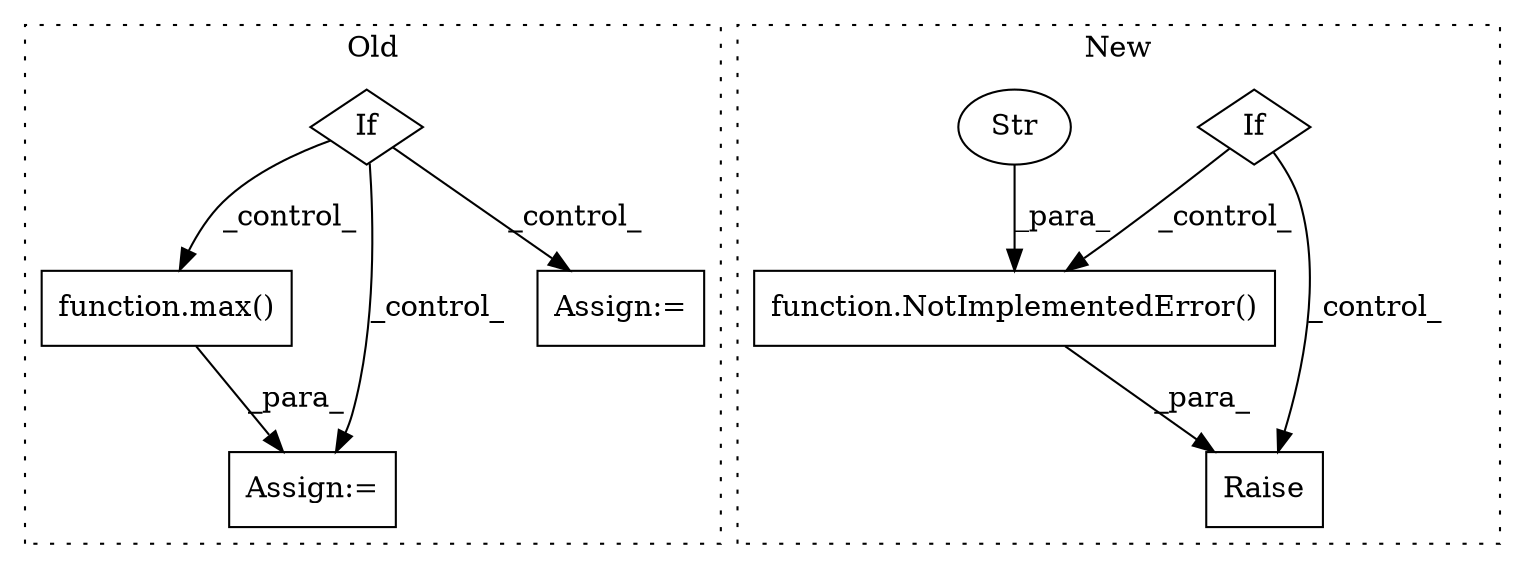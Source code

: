 digraph G {
subgraph cluster0 {
1 [label="function.max()" a="75" s="5315,5334" l="4,23" shape="box"];
5 [label="If" a="96" s="5094" l="3" shape="diamond"];
6 [label="Assign:=" a="68" s="5312" l="3" shape="box"];
8 [label="Assign:=" a="68" s="5663" l="3" shape="box"];
label = "Old";
style="dotted";
}
subgraph cluster1 {
2 [label="Raise" a="91" s="5163" l="6" shape="box"];
3 [label="If" a="96" s="5092" l="3" shape="diamond"];
4 [label="function.NotImplementedError()" a="75" s="5169,5233" l="20,1" shape="box"];
7 [label="Str" a="66" s="5189" l="44" shape="ellipse"];
label = "New";
style="dotted";
}
1 -> 6 [label="_para_"];
3 -> 2 [label="_control_"];
3 -> 4 [label="_control_"];
4 -> 2 [label="_para_"];
5 -> 6 [label="_control_"];
5 -> 1 [label="_control_"];
5 -> 8 [label="_control_"];
7 -> 4 [label="_para_"];
}